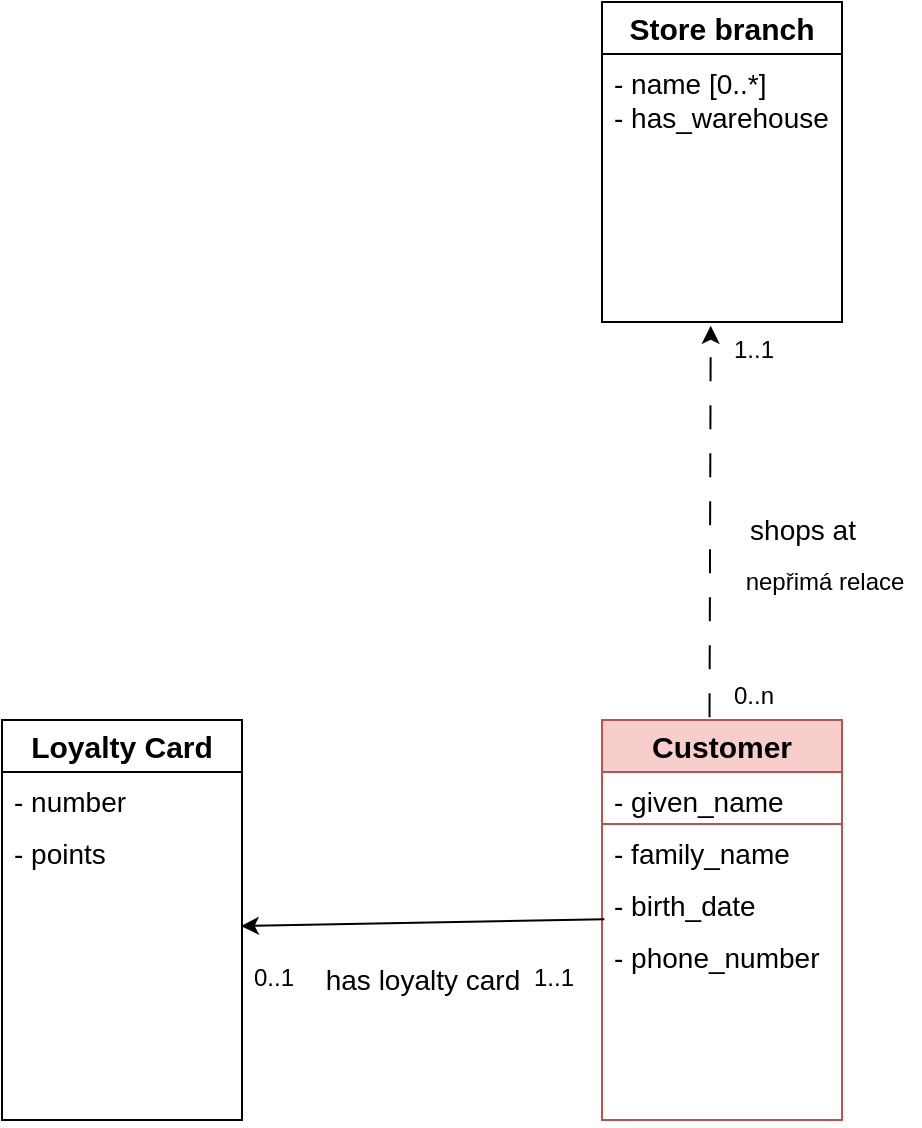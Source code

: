 <mxfile version="25.0.1">
  <diagram name="Stránka-1" id="rjlnsT1P3q2z6yIxk-TU">
    <mxGraphModel dx="6600" dy="-5257" grid="0" gridSize="10" guides="1" tooltips="1" connect="1" arrows="1" fold="1" page="0" pageScale="1" pageWidth="827" pageHeight="1169" math="0" shadow="0">
      <root>
        <mxCell id="0" />
        <mxCell id="1" parent="0" />
        <mxCell id="30-x54DfkPFKAva2DUuQ-19" value="&lt;b&gt;&lt;font style=&quot;font-size: 15px;&quot;&gt;Store branch&lt;/font&gt;&lt;/b&gt;" style="swimlane;fontStyle=0;childLayout=stackLayout;horizontal=1;startSize=26;fillColor=none;horizontalStack=0;resizeParent=1;resizeParentMax=0;resizeLast=0;collapsible=1;marginBottom=0;whiteSpace=wrap;html=1;" vertex="1" parent="1">
          <mxGeometry x="-4504.0" y="6397" width="120" height="160" as="geometry" />
        </mxCell>
        <mxCell id="30-x54DfkPFKAva2DUuQ-20" value="- name [0..*]&lt;br&gt;- has_warehouse" style="text;strokeColor=none;fillColor=none;align=left;verticalAlign=top;spacingLeft=4;spacingRight=4;overflow=hidden;rotatable=0;points=[[0,0.5],[1,0.5]];portConstraint=eastwest;whiteSpace=wrap;html=1;fontSize=14;" vertex="1" parent="30-x54DfkPFKAva2DUuQ-19">
          <mxGeometry y="26" width="120" height="134" as="geometry" />
        </mxCell>
        <mxCell id="30-x54DfkPFKAva2DUuQ-21" value="&lt;b&gt;&lt;font style=&quot;font-size: 15px;&quot;&gt;Customer&lt;/font&gt;&lt;/b&gt;" style="swimlane;fontStyle=0;childLayout=stackLayout;horizontal=1;startSize=26;fillColor=#f8cecc;horizontalStack=0;resizeParent=1;resizeParentMax=0;resizeLast=0;collapsible=1;marginBottom=0;whiteSpace=wrap;html=1;strokeColor=#b85450;" vertex="1" parent="1">
          <mxGeometry x="-4504.0" y="6756" width="120" height="200" as="geometry" />
        </mxCell>
        <mxCell id="30-x54DfkPFKAva2DUuQ-22" value="-&amp;nbsp;given_name" style="text;strokeColor=#b85450;fillColor=none;align=left;verticalAlign=top;spacingLeft=4;spacingRight=4;overflow=hidden;rotatable=0;points=[[0,0.5],[1,0.5]];portConstraint=eastwest;whiteSpace=wrap;html=1;fontSize=14;" vertex="1" parent="30-x54DfkPFKAva2DUuQ-21">
          <mxGeometry y="26" width="120" height="26" as="geometry" />
        </mxCell>
        <mxCell id="30-x54DfkPFKAva2DUuQ-23" value="-&amp;nbsp;family_name" style="text;strokeColor=none;fillColor=none;align=left;verticalAlign=top;spacingLeft=4;spacingRight=4;overflow=hidden;rotatable=0;points=[[0,0.5],[1,0.5]];portConstraint=eastwest;whiteSpace=wrap;html=1;fontSize=14;" vertex="1" parent="30-x54DfkPFKAva2DUuQ-21">
          <mxGeometry y="52" width="120" height="26" as="geometry" />
        </mxCell>
        <mxCell id="30-x54DfkPFKAva2DUuQ-24" value="- birth_date" style="text;strokeColor=none;fillColor=none;align=left;verticalAlign=top;spacingLeft=4;spacingRight=4;overflow=hidden;rotatable=0;points=[[0,0.5],[1,0.5]];portConstraint=eastwest;whiteSpace=wrap;html=1;fontSize=14;" vertex="1" parent="30-x54DfkPFKAva2DUuQ-21">
          <mxGeometry y="78" width="120" height="26" as="geometry" />
        </mxCell>
        <mxCell id="30-x54DfkPFKAva2DUuQ-25" value="-&amp;nbsp;phone_number" style="text;strokeColor=none;fillColor=none;align=left;verticalAlign=top;spacingLeft=4;spacingRight=4;overflow=hidden;rotatable=0;points=[[0,0.5],[1,0.5]];portConstraint=eastwest;whiteSpace=wrap;html=1;fontSize=14;" vertex="1" parent="30-x54DfkPFKAva2DUuQ-21">
          <mxGeometry y="104" width="120" height="96" as="geometry" />
        </mxCell>
        <mxCell id="30-x54DfkPFKAva2DUuQ-26" value="1..1" style="text;strokeColor=none;fillColor=none;align=left;verticalAlign=top;spacingLeft=4;spacingRight=4;overflow=hidden;rotatable=0;points=[[0,0.5],[1,0.5]];portConstraint=eastwest;whiteSpace=wrap;html=1;" vertex="1" parent="1">
          <mxGeometry x="-4444.0" y="6557" width="40" height="26" as="geometry" />
        </mxCell>
        <mxCell id="30-x54DfkPFKAva2DUuQ-27" value="0..n" style="text;strokeColor=none;fillColor=none;align=left;verticalAlign=top;spacingLeft=4;spacingRight=4;overflow=hidden;rotatable=0;points=[[0,0.5],[1,0.5]];portConstraint=eastwest;whiteSpace=wrap;html=1;" vertex="1" parent="1">
          <mxGeometry x="-4444.0" y="6730" width="40" height="26" as="geometry" />
        </mxCell>
        <mxCell id="30-x54DfkPFKAva2DUuQ-28" value="shops at" style="text;align=center;fontStyle=0;verticalAlign=middle;spacingLeft=3;spacingRight=3;strokeColor=none;rotatable=0;points=[[0,0.5],[1,0.5]];portConstraint=eastwest;html=1;fontSize=14;" vertex="1" parent="1">
          <mxGeometry x="-4444.0" y="6648" width="80" height="26" as="geometry" />
        </mxCell>
        <mxCell id="30-x54DfkPFKAva2DUuQ-29" value="&lt;b&gt;&lt;font style=&quot;font-size: 15px;&quot;&gt;Loyalty Card&lt;/font&gt;&lt;/b&gt;" style="swimlane;fontStyle=0;childLayout=stackLayout;horizontal=1;startSize=26;fillColor=none;horizontalStack=0;resizeParent=1;resizeParentMax=0;resizeLast=0;collapsible=1;marginBottom=0;whiteSpace=wrap;html=1;" vertex="1" parent="1">
          <mxGeometry x="-4804.0" y="6756" width="120" height="200" as="geometry" />
        </mxCell>
        <mxCell id="30-x54DfkPFKAva2DUuQ-30" value="-&amp;nbsp;number" style="text;strokeColor=none;fillColor=none;align=left;verticalAlign=top;spacingLeft=4;spacingRight=4;overflow=hidden;rotatable=0;points=[[0,0.5],[1,0.5]];portConstraint=eastwest;whiteSpace=wrap;html=1;fontSize=14;" vertex="1" parent="30-x54DfkPFKAva2DUuQ-29">
          <mxGeometry y="26" width="120" height="26" as="geometry" />
        </mxCell>
        <mxCell id="30-x54DfkPFKAva2DUuQ-31" value="-&amp;nbsp;points" style="text;strokeColor=none;fillColor=none;align=left;verticalAlign=top;spacingLeft=4;spacingRight=4;overflow=hidden;rotatable=0;points=[[0,0.5],[1,0.5]];portConstraint=eastwest;whiteSpace=wrap;html=1;fontSize=14;" vertex="1" parent="30-x54DfkPFKAva2DUuQ-29">
          <mxGeometry y="52" width="120" height="148" as="geometry" />
        </mxCell>
        <mxCell id="30-x54DfkPFKAva2DUuQ-32" value="0..1" style="text;strokeColor=none;fillColor=none;align=left;verticalAlign=top;spacingLeft=4;spacingRight=4;overflow=hidden;rotatable=0;points=[[0,0.5],[1,0.5]];portConstraint=eastwest;whiteSpace=wrap;html=1;" vertex="1" parent="1">
          <mxGeometry x="-4684.0" y="6871" width="40" height="26" as="geometry" />
        </mxCell>
        <mxCell id="30-x54DfkPFKAva2DUuQ-33" value="1..1" style="text;strokeColor=none;fillColor=none;align=left;verticalAlign=top;spacingLeft=4;spacingRight=4;overflow=hidden;rotatable=0;points=[[0,0.5],[1,0.5]];portConstraint=eastwest;whiteSpace=wrap;html=1;" vertex="1" parent="1">
          <mxGeometry x="-4544.0" y="6871" width="40" height="26" as="geometry" />
        </mxCell>
        <mxCell id="30-x54DfkPFKAva2DUuQ-34" value="has&amp;nbsp;loyalty card" style="text;align=center;fontStyle=0;verticalAlign=middle;spacingLeft=3;spacingRight=3;strokeColor=none;rotatable=0;points=[[0,0.5],[1,0.5]];portConstraint=eastwest;html=1;fontSize=14;" vertex="1" parent="1">
          <mxGeometry x="-4634.0" y="6873" width="80" height="26" as="geometry" />
        </mxCell>
        <mxCell id="30-x54DfkPFKAva2DUuQ-35" value="" style="endArrow=classic;html=1;rounded=0;entryX=0.453;entryY=1.014;entryDx=0;entryDy=0;entryPerimeter=0;exitX=0.448;exitY=-0.007;exitDx=0;exitDy=0;exitPerimeter=0;dashed=1;dashPattern=12 12;" edge="1" parent="1" source="30-x54DfkPFKAva2DUuQ-21" target="30-x54DfkPFKAva2DUuQ-20">
          <mxGeometry width="50" height="50" relative="1" as="geometry">
            <mxPoint x="-4505.0" y="6693" as="sourcePoint" />
            <mxPoint x="-4445.0" y="6753" as="targetPoint" />
          </mxGeometry>
        </mxCell>
        <mxCell id="30-x54DfkPFKAva2DUuQ-36" value="" style="endArrow=classic;html=1;rounded=0;entryX=0.995;entryY=0.345;entryDx=0;entryDy=0;entryPerimeter=0;exitX=0.01;exitY=-0.046;exitDx=0;exitDy=0;exitPerimeter=0;" edge="1" parent="1" source="30-x54DfkPFKAva2DUuQ-25" target="30-x54DfkPFKAva2DUuQ-31">
          <mxGeometry width="50" height="50" relative="1" as="geometry">
            <mxPoint x="-4558" y="6804" as="sourcePoint" />
            <mxPoint x="-4535.0" y="6833" as="targetPoint" />
          </mxGeometry>
        </mxCell>
        <mxCell id="30-x54DfkPFKAva2DUuQ-37" value="nepřimá relace" style="text;html=1;align=center;verticalAlign=middle;resizable=0;points=[];autosize=1;strokeColor=none;fillColor=none;" vertex="1" parent="1">
          <mxGeometry x="-4442" y="6674" width="97" height="26" as="geometry" />
        </mxCell>
      </root>
    </mxGraphModel>
  </diagram>
</mxfile>
